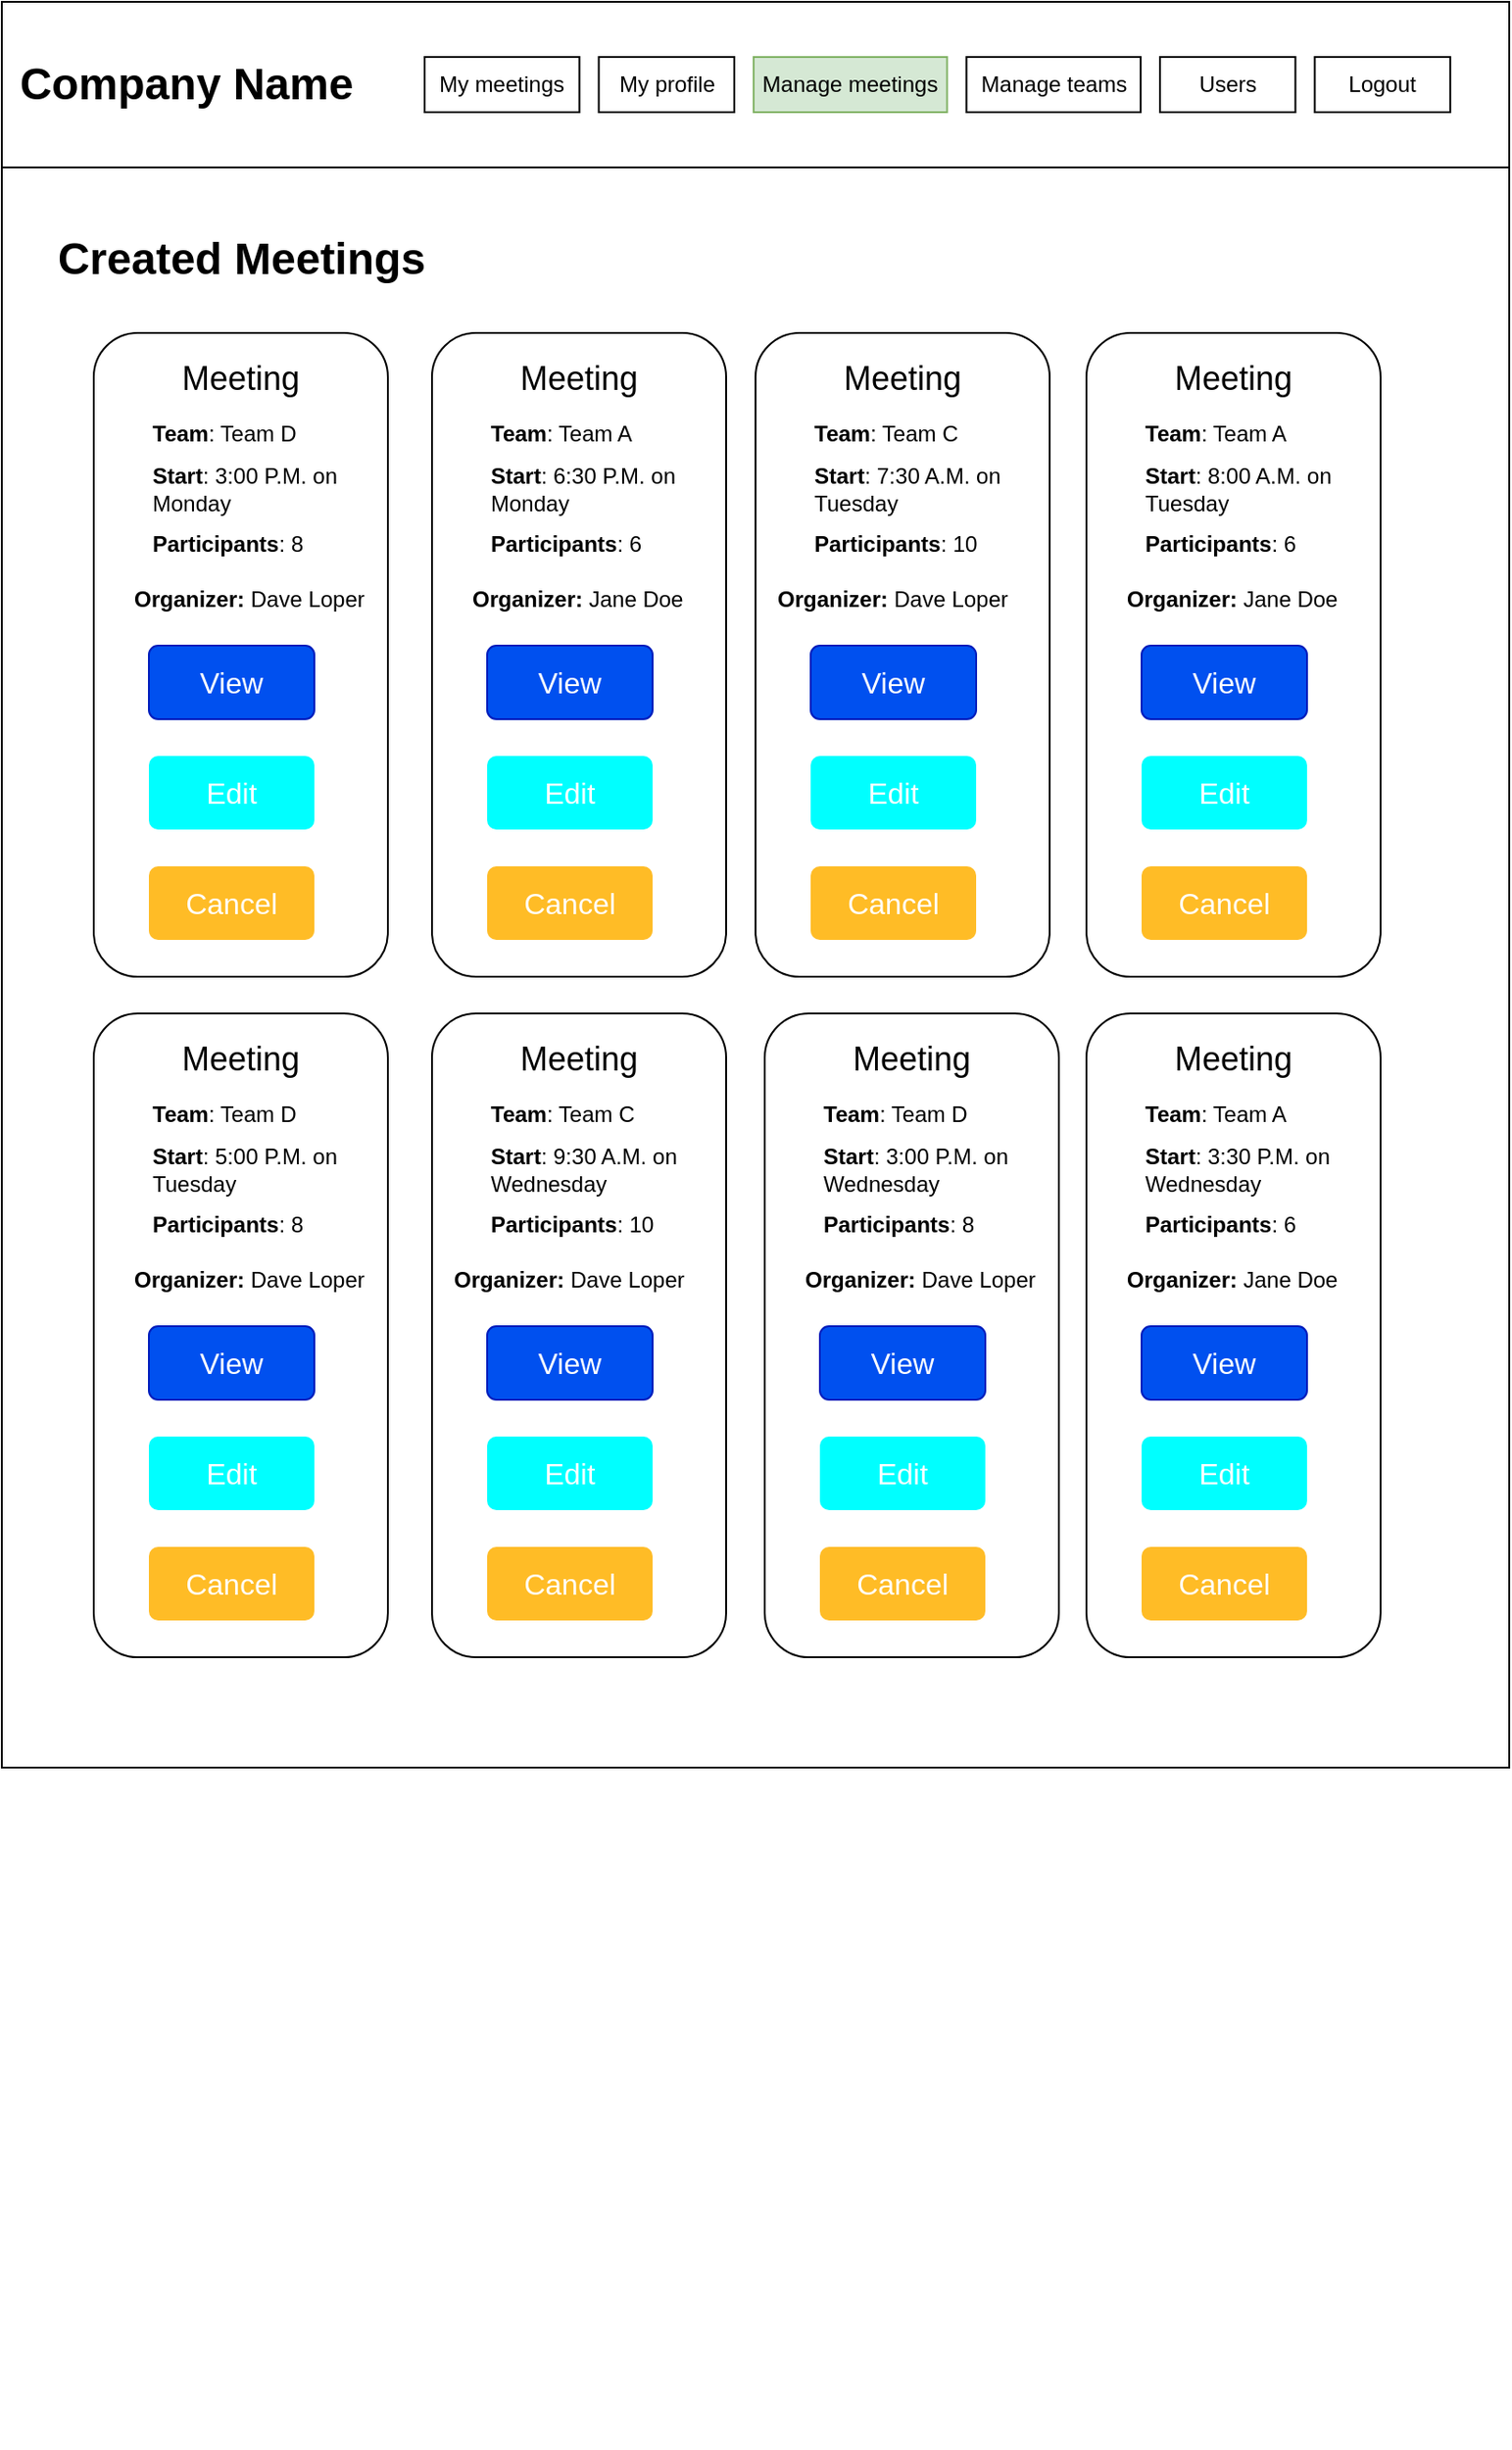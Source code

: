<mxfile version="21.0.6" type="device"><diagram name="1 oldal" id="u2YIhawWE1GG3AlTGODj"><mxGraphModel dx="993" dy="549" grid="1" gridSize="10" guides="1" tooltips="1" connect="1" arrows="1" fold="1" page="1" pageScale="1" pageWidth="827" pageHeight="1169" math="0" shadow="0"><root><mxCell id="0"/><mxCell id="1" parent="0"/><mxCell id="OlFqPyuMuAxY1qMW2pZk-1" value="" style="rounded=0;whiteSpace=wrap;html=1;" vertex="1" parent="1"><mxGeometry x="20" y="30" width="820" height="960" as="geometry"/></mxCell><mxCell id="OlFqPyuMuAxY1qMW2pZk-2" value="" style="group" vertex="1" connectable="0" parent="1"><mxGeometry x="20" y="30" width="820" height="90" as="geometry"/></mxCell><mxCell id="OlFqPyuMuAxY1qMW2pZk-3" value="" style="rounded=0;whiteSpace=wrap;html=1;" vertex="1" parent="OlFqPyuMuAxY1qMW2pZk-2"><mxGeometry width="820" height="90" as="geometry"/></mxCell><mxCell id="OlFqPyuMuAxY1qMW2pZk-4" value="Company Name" style="text;strokeColor=none;fillColor=none;html=1;fontSize=24;fontStyle=1;verticalAlign=middle;align=center;" vertex="1" parent="OlFqPyuMuAxY1qMW2pZk-2"><mxGeometry x="50" y="25" width="100" height="40" as="geometry"/></mxCell><mxCell id="OlFqPyuMuAxY1qMW2pZk-5" value="Logout" style="rounded=0;whiteSpace=wrap;html=1;" vertex="1" parent="OlFqPyuMuAxY1qMW2pZk-2"><mxGeometry x="714.211" y="30" width="73.684" height="30" as="geometry"/></mxCell><mxCell id="OlFqPyuMuAxY1qMW2pZk-6" value="Users" style="rounded=0;whiteSpace=wrap;html=1;" vertex="1" parent="OlFqPyuMuAxY1qMW2pZk-2"><mxGeometry x="630.0" y="30" width="73.684" height="30" as="geometry"/></mxCell><mxCell id="OlFqPyuMuAxY1qMW2pZk-7" value="Manage teams" style="rounded=0;whiteSpace=wrap;html=1;" vertex="1" parent="OlFqPyuMuAxY1qMW2pZk-2"><mxGeometry x="524.737" y="30" width="94.737" height="30" as="geometry"/></mxCell><mxCell id="OlFqPyuMuAxY1qMW2pZk-8" value="Manage meetings" style="rounded=0;whiteSpace=wrap;html=1;fillColor=#d5e8d4;strokeColor=#82b366;" vertex="1" parent="OlFqPyuMuAxY1qMW2pZk-2"><mxGeometry x="408.947" y="30" width="105.263" height="30" as="geometry"/></mxCell><mxCell id="OlFqPyuMuAxY1qMW2pZk-9" value="My profile" style="rounded=0;whiteSpace=wrap;html=1;" vertex="1" parent="OlFqPyuMuAxY1qMW2pZk-2"><mxGeometry x="324.737" y="30" width="73.684" height="30" as="geometry"/></mxCell><mxCell id="OlFqPyuMuAxY1qMW2pZk-10" value="My meetings" style="rounded=0;whiteSpace=wrap;html=1;" vertex="1" parent="OlFqPyuMuAxY1qMW2pZk-2"><mxGeometry x="230" y="30" width="84.211" height="30" as="geometry"/></mxCell><mxCell id="OlFqPyuMuAxY1qMW2pZk-11" value="Created Meetings" style="text;strokeColor=none;fillColor=none;html=1;fontSize=24;fontStyle=1;verticalAlign=middle;align=center;" vertex="1" parent="1"><mxGeometry x="40" y="150" width="220" height="40" as="geometry"/></mxCell><mxCell id="OlFqPyuMuAxY1qMW2pZk-12" value="" style="group;fillColor=none;" vertex="1" connectable="0" parent="1"><mxGeometry x="70" y="210" width="160" height="760" as="geometry"/></mxCell><mxCell id="OlFqPyuMuAxY1qMW2pZk-13" value="" style="rounded=1;whiteSpace=wrap;html=1;" vertex="1" parent="OlFqPyuMuAxY1qMW2pZk-12"><mxGeometry width="160" height="350" as="geometry"/></mxCell><mxCell id="OlFqPyuMuAxY1qMW2pZk-14" value="&lt;font style=&quot;font-size: 18px;&quot;&gt;Meeting&lt;/font&gt;" style="text;html=1;strokeColor=none;fillColor=none;align=center;verticalAlign=middle;whiteSpace=wrap;rounded=0;" vertex="1" parent="OlFqPyuMuAxY1qMW2pZk-12"><mxGeometry x="20" y="10" width="120" height="30" as="geometry"/></mxCell><mxCell id="OlFqPyuMuAxY1qMW2pZk-15" value="&lt;b&gt;Team&lt;/b&gt;: Team D" style="text;html=1;strokeColor=none;fillColor=none;align=left;verticalAlign=middle;whiteSpace=wrap;rounded=0;" vertex="1" parent="OlFqPyuMuAxY1qMW2pZk-12"><mxGeometry x="30" y="40" width="110" height="30" as="geometry"/></mxCell><mxCell id="OlFqPyuMuAxY1qMW2pZk-16" value="&lt;b&gt;Start&lt;/b&gt;: 3:00 P.M. on Monday" style="text;html=1;strokeColor=none;fillColor=none;align=left;verticalAlign=middle;whiteSpace=wrap;rounded=0;" vertex="1" parent="OlFqPyuMuAxY1qMW2pZk-12"><mxGeometry x="30" y="70" width="110" height="30" as="geometry"/></mxCell><mxCell id="OlFqPyuMuAxY1qMW2pZk-17" value="&lt;b&gt;Participants&lt;/b&gt;: 8" style="text;html=1;strokeColor=none;fillColor=none;align=left;verticalAlign=middle;whiteSpace=wrap;rounded=0;" vertex="1" parent="OlFqPyuMuAxY1qMW2pZk-12"><mxGeometry x="30" y="100" width="110" height="30" as="geometry"/></mxCell><mxCell id="OlFqPyuMuAxY1qMW2pZk-18" value="Edit" style="html=1;shadow=0;dashed=0;shape=mxgraph.bootstrap.rrect;rSize=5;strokeColor=none;strokeWidth=1;fillColor=#00FFFF;fontColor=#FFFFFF;whiteSpace=wrap;align=center;verticalAlign=middle;spacingLeft=0;fontStyle=0;fontSize=16;spacing=5;" vertex="1" parent="OlFqPyuMuAxY1qMW2pZk-12"><mxGeometry x="30" y="230" width="90" height="40" as="geometry"/></mxCell><mxCell id="OlFqPyuMuAxY1qMW2pZk-19" value="Cancel" style="html=1;shadow=0;dashed=0;shape=mxgraph.bootstrap.rrect;rSize=5;strokeColor=none;strokeWidth=1;fillColor=#FFBC26;fontColor=#FFFFFF;whiteSpace=wrap;align=center;verticalAlign=middle;spacingLeft=0;fontStyle=0;fontSize=16;spacing=5;" vertex="1" parent="OlFqPyuMuAxY1qMW2pZk-12"><mxGeometry x="30" y="290" width="90" height="40" as="geometry"/></mxCell><mxCell id="OlFqPyuMuAxY1qMW2pZk-20" value="View" style="html=1;shadow=0;dashed=0;shape=mxgraph.bootstrap.rrect;rSize=5;strokeColor=#001DBC;strokeWidth=1;fillColor=#0050ef;fontColor=#ffffff;whiteSpace=wrap;align=center;verticalAlign=middle;spacingLeft=0;fontStyle=0;fontSize=16;spacing=5;" vertex="1" parent="OlFqPyuMuAxY1qMW2pZk-12"><mxGeometry x="30" y="170" width="90" height="40" as="geometry"/></mxCell><mxCell id="OlFqPyuMuAxY1qMW2pZk-21" value="&lt;b&gt;Organizer: &lt;/b&gt;Dave Loper" style="text;html=1;strokeColor=none;fillColor=none;align=left;verticalAlign=middle;whiteSpace=wrap;rounded=0;" vertex="1" parent="OlFqPyuMuAxY1qMW2pZk-12"><mxGeometry x="20" y="130" width="130" height="30" as="geometry"/></mxCell><mxCell id="OlFqPyuMuAxY1qMW2pZk-55" value="" style="group" vertex="1" connectable="0" parent="OlFqPyuMuAxY1qMW2pZk-12"><mxGeometry y="370" width="160" height="390" as="geometry"/></mxCell><mxCell id="OlFqPyuMuAxY1qMW2pZk-56" value="" style="rounded=1;whiteSpace=wrap;html=1;" vertex="1" parent="OlFqPyuMuAxY1qMW2pZk-55"><mxGeometry width="160" height="350" as="geometry"/></mxCell><mxCell id="OlFqPyuMuAxY1qMW2pZk-57" value="&lt;font style=&quot;font-size: 18px;&quot;&gt;Meeting&lt;/font&gt;" style="text;html=1;strokeColor=none;fillColor=none;align=center;verticalAlign=middle;whiteSpace=wrap;rounded=0;" vertex="1" parent="OlFqPyuMuAxY1qMW2pZk-55"><mxGeometry x="20" y="10" width="120" height="30" as="geometry"/></mxCell><mxCell id="OlFqPyuMuAxY1qMW2pZk-58" value="&lt;b&gt;Team&lt;/b&gt;: Team D" style="text;html=1;strokeColor=none;fillColor=none;align=left;verticalAlign=middle;whiteSpace=wrap;rounded=0;" vertex="1" parent="OlFqPyuMuAxY1qMW2pZk-55"><mxGeometry x="30" y="40" width="110" height="30" as="geometry"/></mxCell><mxCell id="OlFqPyuMuAxY1qMW2pZk-59" value="&lt;b&gt;Start&lt;/b&gt;: 5:00 P.M. on Tuesday" style="text;html=1;strokeColor=none;fillColor=none;align=left;verticalAlign=middle;whiteSpace=wrap;rounded=0;" vertex="1" parent="OlFqPyuMuAxY1qMW2pZk-55"><mxGeometry x="30" y="70" width="110" height="30" as="geometry"/></mxCell><mxCell id="OlFqPyuMuAxY1qMW2pZk-60" value="&lt;b&gt;Participants&lt;/b&gt;: 8" style="text;html=1;strokeColor=none;fillColor=none;align=left;verticalAlign=middle;whiteSpace=wrap;rounded=0;" vertex="1" parent="OlFqPyuMuAxY1qMW2pZk-55"><mxGeometry x="30" y="100" width="110" height="30" as="geometry"/></mxCell><mxCell id="OlFqPyuMuAxY1qMW2pZk-61" value="Edit" style="html=1;shadow=0;dashed=0;shape=mxgraph.bootstrap.rrect;rSize=5;strokeColor=none;strokeWidth=1;fillColor=#00FFFF;fontColor=#FFFFFF;whiteSpace=wrap;align=center;verticalAlign=middle;spacingLeft=0;fontStyle=0;fontSize=16;spacing=5;" vertex="1" parent="OlFqPyuMuAxY1qMW2pZk-55"><mxGeometry x="30" y="230" width="90" height="40" as="geometry"/></mxCell><mxCell id="OlFqPyuMuAxY1qMW2pZk-62" value="Cancel" style="html=1;shadow=0;dashed=0;shape=mxgraph.bootstrap.rrect;rSize=5;strokeColor=none;strokeWidth=1;fillColor=#FFBC26;fontColor=#FFFFFF;whiteSpace=wrap;align=center;verticalAlign=middle;spacingLeft=0;fontStyle=0;fontSize=16;spacing=5;" vertex="1" parent="OlFqPyuMuAxY1qMW2pZk-55"><mxGeometry x="30" y="290" width="90" height="40" as="geometry"/></mxCell><mxCell id="OlFqPyuMuAxY1qMW2pZk-63" value="View" style="html=1;shadow=0;dashed=0;shape=mxgraph.bootstrap.rrect;rSize=5;strokeColor=#001DBC;strokeWidth=1;fillColor=#0050ef;fontColor=#ffffff;whiteSpace=wrap;align=center;verticalAlign=middle;spacingLeft=0;fontStyle=0;fontSize=16;spacing=5;" vertex="1" parent="OlFqPyuMuAxY1qMW2pZk-55"><mxGeometry x="30" y="170" width="90" height="40" as="geometry"/></mxCell><mxCell id="OlFqPyuMuAxY1qMW2pZk-64" value="&lt;b&gt;Organizer: &lt;/b&gt;Dave Loper" style="text;html=1;strokeColor=none;fillColor=none;align=left;verticalAlign=middle;whiteSpace=wrap;rounded=0;" vertex="1" parent="OlFqPyuMuAxY1qMW2pZk-55"><mxGeometry x="20" y="130" width="130" height="30" as="geometry"/></mxCell><mxCell id="OlFqPyuMuAxY1qMW2pZk-24" value="" style="group" vertex="1" connectable="0" parent="1"><mxGeometry x="254" y="210" width="160" height="760" as="geometry"/></mxCell><mxCell id="OlFqPyuMuAxY1qMW2pZk-25" value="" style="rounded=1;whiteSpace=wrap;html=1;" vertex="1" parent="OlFqPyuMuAxY1qMW2pZk-24"><mxGeometry width="160" height="350" as="geometry"/></mxCell><mxCell id="OlFqPyuMuAxY1qMW2pZk-26" value="&lt;font style=&quot;font-size: 18px;&quot;&gt;Meeting&lt;/font&gt;" style="text;html=1;strokeColor=none;fillColor=none;align=center;verticalAlign=middle;whiteSpace=wrap;rounded=0;" vertex="1" parent="OlFqPyuMuAxY1qMW2pZk-24"><mxGeometry x="20" y="10" width="120" height="30" as="geometry"/></mxCell><mxCell id="OlFqPyuMuAxY1qMW2pZk-27" value="&lt;b&gt;Team&lt;/b&gt;: Team A" style="text;html=1;strokeColor=none;fillColor=none;align=left;verticalAlign=middle;whiteSpace=wrap;rounded=0;" vertex="1" parent="OlFqPyuMuAxY1qMW2pZk-24"><mxGeometry x="30" y="40" width="110" height="30" as="geometry"/></mxCell><mxCell id="OlFqPyuMuAxY1qMW2pZk-28" value="&lt;b&gt;Start&lt;/b&gt;: 6:30 P.M. on Monday" style="text;html=1;strokeColor=none;fillColor=none;align=left;verticalAlign=middle;whiteSpace=wrap;rounded=0;" vertex="1" parent="OlFqPyuMuAxY1qMW2pZk-24"><mxGeometry x="30" y="70" width="110" height="30" as="geometry"/></mxCell><mxCell id="OlFqPyuMuAxY1qMW2pZk-29" value="&lt;b&gt;Participants&lt;/b&gt;: 6" style="text;html=1;strokeColor=none;fillColor=none;align=left;verticalAlign=middle;whiteSpace=wrap;rounded=0;" vertex="1" parent="OlFqPyuMuAxY1qMW2pZk-24"><mxGeometry x="30" y="100" width="110" height="30" as="geometry"/></mxCell><mxCell id="OlFqPyuMuAxY1qMW2pZk-30" value="Edit" style="html=1;shadow=0;dashed=0;shape=mxgraph.bootstrap.rrect;rSize=5;strokeColor=none;strokeWidth=1;fillColor=#00FFFF;fontColor=#FFFFFF;whiteSpace=wrap;align=center;verticalAlign=middle;spacingLeft=0;fontStyle=0;fontSize=16;spacing=5;" vertex="1" parent="OlFqPyuMuAxY1qMW2pZk-24"><mxGeometry x="30" y="230" width="90" height="40" as="geometry"/></mxCell><mxCell id="OlFqPyuMuAxY1qMW2pZk-31" value="Cancel" style="html=1;shadow=0;dashed=0;shape=mxgraph.bootstrap.rrect;rSize=5;strokeColor=none;strokeWidth=1;fillColor=#FFBC26;fontColor=#FFFFFF;whiteSpace=wrap;align=center;verticalAlign=middle;spacingLeft=0;fontStyle=0;fontSize=16;spacing=5;" vertex="1" parent="OlFqPyuMuAxY1qMW2pZk-24"><mxGeometry x="30" y="290" width="90" height="40" as="geometry"/></mxCell><mxCell id="OlFqPyuMuAxY1qMW2pZk-32" value="View" style="html=1;shadow=0;dashed=0;shape=mxgraph.bootstrap.rrect;rSize=5;strokeColor=#001DBC;strokeWidth=1;fillColor=#0050ef;fontColor=#ffffff;whiteSpace=wrap;align=center;verticalAlign=middle;spacingLeft=0;fontStyle=0;fontSize=16;spacing=5;" vertex="1" parent="OlFqPyuMuAxY1qMW2pZk-24"><mxGeometry x="30" y="170" width="90" height="40" as="geometry"/></mxCell><mxCell id="OlFqPyuMuAxY1qMW2pZk-33" value="&lt;b&gt;Organizer: &lt;/b&gt;Jane Doe" style="text;html=1;strokeColor=none;fillColor=none;align=left;verticalAlign=middle;whiteSpace=wrap;rounded=0;" vertex="1" parent="OlFqPyuMuAxY1qMW2pZk-24"><mxGeometry x="20" y="130" width="130" height="30" as="geometry"/></mxCell><mxCell id="OlFqPyuMuAxY1qMW2pZk-65" value="" style="group" vertex="1" connectable="0" parent="OlFqPyuMuAxY1qMW2pZk-24"><mxGeometry y="370" width="160" height="390" as="geometry"/></mxCell><mxCell id="OlFqPyuMuAxY1qMW2pZk-66" value="" style="rounded=1;whiteSpace=wrap;html=1;" vertex="1" parent="OlFqPyuMuAxY1qMW2pZk-65"><mxGeometry width="160" height="350" as="geometry"/></mxCell><mxCell id="OlFqPyuMuAxY1qMW2pZk-67" value="&lt;font style=&quot;font-size: 18px;&quot;&gt;Meeting&lt;/font&gt;" style="text;html=1;strokeColor=none;fillColor=none;align=center;verticalAlign=middle;whiteSpace=wrap;rounded=0;" vertex="1" parent="OlFqPyuMuAxY1qMW2pZk-65"><mxGeometry x="20" y="10" width="120" height="30" as="geometry"/></mxCell><mxCell id="OlFqPyuMuAxY1qMW2pZk-68" value="&lt;b&gt;Team&lt;/b&gt;: Team C" style="text;html=1;strokeColor=none;fillColor=none;align=left;verticalAlign=middle;whiteSpace=wrap;rounded=0;" vertex="1" parent="OlFqPyuMuAxY1qMW2pZk-65"><mxGeometry x="30" y="40" width="110" height="30" as="geometry"/></mxCell><mxCell id="OlFqPyuMuAxY1qMW2pZk-69" value="&lt;b&gt;Start&lt;/b&gt;: 9:30 A.M. on Wednesday" style="text;html=1;strokeColor=none;fillColor=none;align=left;verticalAlign=middle;whiteSpace=wrap;rounded=0;" vertex="1" parent="OlFqPyuMuAxY1qMW2pZk-65"><mxGeometry x="30" y="70" width="110" height="30" as="geometry"/></mxCell><mxCell id="OlFqPyuMuAxY1qMW2pZk-70" value="&lt;b&gt;Participants&lt;/b&gt;: 10" style="text;html=1;strokeColor=none;fillColor=none;align=left;verticalAlign=middle;whiteSpace=wrap;rounded=0;" vertex="1" parent="OlFqPyuMuAxY1qMW2pZk-65"><mxGeometry x="30" y="100" width="110" height="30" as="geometry"/></mxCell><mxCell id="OlFqPyuMuAxY1qMW2pZk-71" value="Edit" style="html=1;shadow=0;dashed=0;shape=mxgraph.bootstrap.rrect;rSize=5;strokeColor=none;strokeWidth=1;fillColor=#00FFFF;fontColor=#FFFFFF;whiteSpace=wrap;align=center;verticalAlign=middle;spacingLeft=0;fontStyle=0;fontSize=16;spacing=5;" vertex="1" parent="OlFqPyuMuAxY1qMW2pZk-65"><mxGeometry x="30" y="230" width="90" height="40" as="geometry"/></mxCell><mxCell id="OlFqPyuMuAxY1qMW2pZk-72" value="Cancel" style="html=1;shadow=0;dashed=0;shape=mxgraph.bootstrap.rrect;rSize=5;strokeColor=none;strokeWidth=1;fillColor=#FFBC26;fontColor=#FFFFFF;whiteSpace=wrap;align=center;verticalAlign=middle;spacingLeft=0;fontStyle=0;fontSize=16;spacing=5;" vertex="1" parent="OlFqPyuMuAxY1qMW2pZk-65"><mxGeometry x="30" y="290" width="90" height="40" as="geometry"/></mxCell><mxCell id="OlFqPyuMuAxY1qMW2pZk-73" value="View" style="html=1;shadow=0;dashed=0;shape=mxgraph.bootstrap.rrect;rSize=5;strokeColor=#001DBC;strokeWidth=1;fillColor=#0050ef;fontColor=#ffffff;whiteSpace=wrap;align=center;verticalAlign=middle;spacingLeft=0;fontStyle=0;fontSize=16;spacing=5;" vertex="1" parent="OlFqPyuMuAxY1qMW2pZk-65"><mxGeometry x="30" y="170" width="90" height="40" as="geometry"/></mxCell><mxCell id="OlFqPyuMuAxY1qMW2pZk-74" value="&lt;b&gt;Organizer: &lt;/b&gt;Dave Loper" style="text;html=1;strokeColor=none;fillColor=none;align=left;verticalAlign=middle;whiteSpace=wrap;rounded=0;" vertex="1" parent="OlFqPyuMuAxY1qMW2pZk-65"><mxGeometry x="10" y="130" width="140" height="30" as="geometry"/></mxCell><mxCell id="OlFqPyuMuAxY1qMW2pZk-35" value="" style="group" vertex="1" connectable="0" parent="1"><mxGeometry x="430" y="210" width="165" height="760" as="geometry"/></mxCell><mxCell id="OlFqPyuMuAxY1qMW2pZk-36" value="" style="rounded=1;whiteSpace=wrap;html=1;" vertex="1" parent="OlFqPyuMuAxY1qMW2pZk-35"><mxGeometry width="160" height="350" as="geometry"/></mxCell><mxCell id="OlFqPyuMuAxY1qMW2pZk-37" value="&lt;font style=&quot;font-size: 18px;&quot;&gt;Meeting&lt;/font&gt;" style="text;html=1;strokeColor=none;fillColor=none;align=center;verticalAlign=middle;whiteSpace=wrap;rounded=0;" vertex="1" parent="OlFqPyuMuAxY1qMW2pZk-35"><mxGeometry x="20" y="10" width="120" height="30" as="geometry"/></mxCell><mxCell id="OlFqPyuMuAxY1qMW2pZk-38" value="&lt;b&gt;Team&lt;/b&gt;: Team C" style="text;html=1;strokeColor=none;fillColor=none;align=left;verticalAlign=middle;whiteSpace=wrap;rounded=0;" vertex="1" parent="OlFqPyuMuAxY1qMW2pZk-35"><mxGeometry x="30" y="40" width="110" height="30" as="geometry"/></mxCell><mxCell id="OlFqPyuMuAxY1qMW2pZk-39" value="&lt;b&gt;Start&lt;/b&gt;: 7:30 A.M. on Tuesday" style="text;html=1;strokeColor=none;fillColor=none;align=left;verticalAlign=middle;whiteSpace=wrap;rounded=0;" vertex="1" parent="OlFqPyuMuAxY1qMW2pZk-35"><mxGeometry x="30" y="70" width="110" height="30" as="geometry"/></mxCell><mxCell id="OlFqPyuMuAxY1qMW2pZk-40" value="&lt;b&gt;Participants&lt;/b&gt;: 10" style="text;html=1;strokeColor=none;fillColor=none;align=left;verticalAlign=middle;whiteSpace=wrap;rounded=0;" vertex="1" parent="OlFqPyuMuAxY1qMW2pZk-35"><mxGeometry x="30" y="100" width="110" height="30" as="geometry"/></mxCell><mxCell id="OlFqPyuMuAxY1qMW2pZk-41" value="Edit" style="html=1;shadow=0;dashed=0;shape=mxgraph.bootstrap.rrect;rSize=5;strokeColor=none;strokeWidth=1;fillColor=#00FFFF;fontColor=#FFFFFF;whiteSpace=wrap;align=center;verticalAlign=middle;spacingLeft=0;fontStyle=0;fontSize=16;spacing=5;" vertex="1" parent="OlFqPyuMuAxY1qMW2pZk-35"><mxGeometry x="30" y="230" width="90" height="40" as="geometry"/></mxCell><mxCell id="OlFqPyuMuAxY1qMW2pZk-42" value="Cancel" style="html=1;shadow=0;dashed=0;shape=mxgraph.bootstrap.rrect;rSize=5;strokeColor=none;strokeWidth=1;fillColor=#FFBC26;fontColor=#FFFFFF;whiteSpace=wrap;align=center;verticalAlign=middle;spacingLeft=0;fontStyle=0;fontSize=16;spacing=5;" vertex="1" parent="OlFqPyuMuAxY1qMW2pZk-35"><mxGeometry x="30" y="290" width="90" height="40" as="geometry"/></mxCell><mxCell id="OlFqPyuMuAxY1qMW2pZk-43" value="View" style="html=1;shadow=0;dashed=0;shape=mxgraph.bootstrap.rrect;rSize=5;strokeColor=#001DBC;strokeWidth=1;fillColor=#0050ef;fontColor=#ffffff;whiteSpace=wrap;align=center;verticalAlign=middle;spacingLeft=0;fontStyle=0;fontSize=16;spacing=5;" vertex="1" parent="OlFqPyuMuAxY1qMW2pZk-35"><mxGeometry x="30" y="170" width="90" height="40" as="geometry"/></mxCell><mxCell id="OlFqPyuMuAxY1qMW2pZk-44" value="&lt;b&gt;Organizer: &lt;/b&gt;Dave Loper" style="text;html=1;strokeColor=none;fillColor=none;align=left;verticalAlign=middle;whiteSpace=wrap;rounded=0;" vertex="1" parent="OlFqPyuMuAxY1qMW2pZk-35"><mxGeometry x="10" y="130" width="140" height="30" as="geometry"/></mxCell><mxCell id="OlFqPyuMuAxY1qMW2pZk-75" value="" style="group" vertex="1" connectable="0" parent="OlFqPyuMuAxY1qMW2pZk-35"><mxGeometry x="5" y="370" width="160" height="390" as="geometry"/></mxCell><mxCell id="OlFqPyuMuAxY1qMW2pZk-76" value="" style="rounded=1;whiteSpace=wrap;html=1;" vertex="1" parent="OlFqPyuMuAxY1qMW2pZk-75"><mxGeometry width="160" height="350" as="geometry"/></mxCell><mxCell id="OlFqPyuMuAxY1qMW2pZk-77" value="&lt;font style=&quot;font-size: 18px;&quot;&gt;Meeting&lt;/font&gt;" style="text;html=1;strokeColor=none;fillColor=none;align=center;verticalAlign=middle;whiteSpace=wrap;rounded=0;" vertex="1" parent="OlFqPyuMuAxY1qMW2pZk-75"><mxGeometry x="20" y="10" width="120" height="30" as="geometry"/></mxCell><mxCell id="OlFqPyuMuAxY1qMW2pZk-78" value="&lt;b&gt;Team&lt;/b&gt;: Team D" style="text;html=1;strokeColor=none;fillColor=none;align=left;verticalAlign=middle;whiteSpace=wrap;rounded=0;" vertex="1" parent="OlFqPyuMuAxY1qMW2pZk-75"><mxGeometry x="30" y="40" width="110" height="30" as="geometry"/></mxCell><mxCell id="OlFqPyuMuAxY1qMW2pZk-79" value="&lt;b&gt;Start&lt;/b&gt;: 3:00 P.M. on Wednesday" style="text;html=1;strokeColor=none;fillColor=none;align=left;verticalAlign=middle;whiteSpace=wrap;rounded=0;" vertex="1" parent="OlFqPyuMuAxY1qMW2pZk-75"><mxGeometry x="30" y="70" width="110" height="30" as="geometry"/></mxCell><mxCell id="OlFqPyuMuAxY1qMW2pZk-80" value="&lt;b&gt;Participants&lt;/b&gt;: 8" style="text;html=1;strokeColor=none;fillColor=none;align=left;verticalAlign=middle;whiteSpace=wrap;rounded=0;" vertex="1" parent="OlFqPyuMuAxY1qMW2pZk-75"><mxGeometry x="30" y="100" width="110" height="30" as="geometry"/></mxCell><mxCell id="OlFqPyuMuAxY1qMW2pZk-81" value="Edit" style="html=1;shadow=0;dashed=0;shape=mxgraph.bootstrap.rrect;rSize=5;strokeColor=none;strokeWidth=1;fillColor=#00FFFF;fontColor=#FFFFFF;whiteSpace=wrap;align=center;verticalAlign=middle;spacingLeft=0;fontStyle=0;fontSize=16;spacing=5;" vertex="1" parent="OlFqPyuMuAxY1qMW2pZk-75"><mxGeometry x="30" y="230" width="90" height="40" as="geometry"/></mxCell><mxCell id="OlFqPyuMuAxY1qMW2pZk-82" value="Cancel" style="html=1;shadow=0;dashed=0;shape=mxgraph.bootstrap.rrect;rSize=5;strokeColor=none;strokeWidth=1;fillColor=#FFBC26;fontColor=#FFFFFF;whiteSpace=wrap;align=center;verticalAlign=middle;spacingLeft=0;fontStyle=0;fontSize=16;spacing=5;" vertex="1" parent="OlFqPyuMuAxY1qMW2pZk-75"><mxGeometry x="30" y="290" width="90" height="40" as="geometry"/></mxCell><mxCell id="OlFqPyuMuAxY1qMW2pZk-83" value="View" style="html=1;shadow=0;dashed=0;shape=mxgraph.bootstrap.rrect;rSize=5;strokeColor=#001DBC;strokeWidth=1;fillColor=#0050ef;fontColor=#ffffff;whiteSpace=wrap;align=center;verticalAlign=middle;spacingLeft=0;fontStyle=0;fontSize=16;spacing=5;" vertex="1" parent="OlFqPyuMuAxY1qMW2pZk-75"><mxGeometry x="30" y="170" width="90" height="40" as="geometry"/></mxCell><mxCell id="OlFqPyuMuAxY1qMW2pZk-84" value="&lt;b&gt;Organizer: &lt;/b&gt;Dave Loper" style="text;html=1;strokeColor=none;fillColor=none;align=left;verticalAlign=middle;whiteSpace=wrap;rounded=0;" vertex="1" parent="OlFqPyuMuAxY1qMW2pZk-75"><mxGeometry x="20" y="130" width="130" height="30" as="geometry"/></mxCell><mxCell id="OlFqPyuMuAxY1qMW2pZk-45" value="" style="group" vertex="1" connectable="0" parent="1"><mxGeometry x="610" y="210" width="160" height="1150" as="geometry"/></mxCell><mxCell id="OlFqPyuMuAxY1qMW2pZk-46" value="" style="rounded=1;whiteSpace=wrap;html=1;" vertex="1" parent="OlFqPyuMuAxY1qMW2pZk-45"><mxGeometry width="160" height="350" as="geometry"/></mxCell><mxCell id="OlFqPyuMuAxY1qMW2pZk-47" value="&lt;font style=&quot;font-size: 18px;&quot;&gt;Meeting&lt;/font&gt;" style="text;html=1;strokeColor=none;fillColor=none;align=center;verticalAlign=middle;whiteSpace=wrap;rounded=0;" vertex="1" parent="OlFqPyuMuAxY1qMW2pZk-45"><mxGeometry x="20" y="10" width="120" height="30" as="geometry"/></mxCell><mxCell id="OlFqPyuMuAxY1qMW2pZk-48" value="&lt;b&gt;Team&lt;/b&gt;: Team A" style="text;html=1;strokeColor=none;fillColor=none;align=left;verticalAlign=middle;whiteSpace=wrap;rounded=0;" vertex="1" parent="OlFqPyuMuAxY1qMW2pZk-45"><mxGeometry x="30" y="40" width="110" height="30" as="geometry"/></mxCell><mxCell id="OlFqPyuMuAxY1qMW2pZk-49" value="&lt;b&gt;Start&lt;/b&gt;: 8:00 A.M. on Tuesday" style="text;html=1;strokeColor=none;fillColor=none;align=left;verticalAlign=middle;whiteSpace=wrap;rounded=0;" vertex="1" parent="OlFqPyuMuAxY1qMW2pZk-45"><mxGeometry x="30" y="70" width="110" height="30" as="geometry"/></mxCell><mxCell id="OlFqPyuMuAxY1qMW2pZk-50" value="&lt;b&gt;Participants&lt;/b&gt;: 6" style="text;html=1;strokeColor=none;fillColor=none;align=left;verticalAlign=middle;whiteSpace=wrap;rounded=0;" vertex="1" parent="OlFqPyuMuAxY1qMW2pZk-45"><mxGeometry x="30" y="100" width="110" height="30" as="geometry"/></mxCell><mxCell id="OlFqPyuMuAxY1qMW2pZk-51" value="Edit" style="html=1;shadow=0;dashed=0;shape=mxgraph.bootstrap.rrect;rSize=5;strokeColor=none;strokeWidth=1;fillColor=#00FFFF;fontColor=#FFFFFF;whiteSpace=wrap;align=center;verticalAlign=middle;spacingLeft=0;fontStyle=0;fontSize=16;spacing=5;" vertex="1" parent="OlFqPyuMuAxY1qMW2pZk-45"><mxGeometry x="30" y="230" width="90" height="40" as="geometry"/></mxCell><mxCell id="OlFqPyuMuAxY1qMW2pZk-52" value="Cancel" style="html=1;shadow=0;dashed=0;shape=mxgraph.bootstrap.rrect;rSize=5;strokeColor=none;strokeWidth=1;fillColor=#FFBC26;fontColor=#FFFFFF;whiteSpace=wrap;align=center;verticalAlign=middle;spacingLeft=0;fontStyle=0;fontSize=16;spacing=5;" vertex="1" parent="OlFqPyuMuAxY1qMW2pZk-45"><mxGeometry x="30" y="290" width="90" height="40" as="geometry"/></mxCell><mxCell id="OlFqPyuMuAxY1qMW2pZk-53" value="View" style="html=1;shadow=0;dashed=0;shape=mxgraph.bootstrap.rrect;rSize=5;strokeColor=#001DBC;strokeWidth=1;fillColor=#0050ef;fontColor=#ffffff;whiteSpace=wrap;align=center;verticalAlign=middle;spacingLeft=0;fontStyle=0;fontSize=16;spacing=5;" vertex="1" parent="OlFqPyuMuAxY1qMW2pZk-45"><mxGeometry x="30" y="170" width="90" height="40" as="geometry"/></mxCell><mxCell id="OlFqPyuMuAxY1qMW2pZk-54" value="&lt;b&gt;Organizer: &lt;/b&gt;Jane Doe" style="text;html=1;strokeColor=none;fillColor=none;align=left;verticalAlign=middle;whiteSpace=wrap;rounded=0;" vertex="1" parent="OlFqPyuMuAxY1qMW2pZk-45"><mxGeometry x="20" y="130" width="130" height="30" as="geometry"/></mxCell><mxCell id="OlFqPyuMuAxY1qMW2pZk-107" value="" style="group" vertex="1" connectable="0" parent="OlFqPyuMuAxY1qMW2pZk-45"><mxGeometry y="370" width="160" height="760" as="geometry"/></mxCell><mxCell id="OlFqPyuMuAxY1qMW2pZk-108" value="" style="rounded=1;whiteSpace=wrap;html=1;" vertex="1" parent="OlFqPyuMuAxY1qMW2pZk-107"><mxGeometry width="160" height="350" as="geometry"/></mxCell><mxCell id="OlFqPyuMuAxY1qMW2pZk-109" value="&lt;font style=&quot;font-size: 18px;&quot;&gt;Meeting&lt;/font&gt;" style="text;html=1;strokeColor=none;fillColor=none;align=center;verticalAlign=middle;whiteSpace=wrap;rounded=0;" vertex="1" parent="OlFqPyuMuAxY1qMW2pZk-107"><mxGeometry x="20" y="10" width="120" height="30" as="geometry"/></mxCell><mxCell id="OlFqPyuMuAxY1qMW2pZk-110" value="&lt;b&gt;Team&lt;/b&gt;: Team A" style="text;html=1;strokeColor=none;fillColor=none;align=left;verticalAlign=middle;whiteSpace=wrap;rounded=0;" vertex="1" parent="OlFqPyuMuAxY1qMW2pZk-107"><mxGeometry x="30" y="40" width="110" height="30" as="geometry"/></mxCell><mxCell id="OlFqPyuMuAxY1qMW2pZk-111" value="&lt;b&gt;Start&lt;/b&gt;: 3:30 P.M. on Wednesday" style="text;html=1;strokeColor=none;fillColor=none;align=left;verticalAlign=middle;whiteSpace=wrap;rounded=0;" vertex="1" parent="OlFqPyuMuAxY1qMW2pZk-107"><mxGeometry x="30" y="70" width="110" height="30" as="geometry"/></mxCell><mxCell id="OlFqPyuMuAxY1qMW2pZk-112" value="&lt;b&gt;Participants&lt;/b&gt;: 6" style="text;html=1;strokeColor=none;fillColor=none;align=left;verticalAlign=middle;whiteSpace=wrap;rounded=0;" vertex="1" parent="OlFqPyuMuAxY1qMW2pZk-107"><mxGeometry x="30" y="100" width="110" height="30" as="geometry"/></mxCell><mxCell id="OlFqPyuMuAxY1qMW2pZk-113" value="Edit" style="html=1;shadow=0;dashed=0;shape=mxgraph.bootstrap.rrect;rSize=5;strokeColor=none;strokeWidth=1;fillColor=#00FFFF;fontColor=#FFFFFF;whiteSpace=wrap;align=center;verticalAlign=middle;spacingLeft=0;fontStyle=0;fontSize=16;spacing=5;" vertex="1" parent="OlFqPyuMuAxY1qMW2pZk-107"><mxGeometry x="30" y="230" width="90" height="40" as="geometry"/></mxCell><mxCell id="OlFqPyuMuAxY1qMW2pZk-114" value="Cancel" style="html=1;shadow=0;dashed=0;shape=mxgraph.bootstrap.rrect;rSize=5;strokeColor=none;strokeWidth=1;fillColor=#FFBC26;fontColor=#FFFFFF;whiteSpace=wrap;align=center;verticalAlign=middle;spacingLeft=0;fontStyle=0;fontSize=16;spacing=5;" vertex="1" parent="OlFqPyuMuAxY1qMW2pZk-107"><mxGeometry x="30" y="290" width="90" height="40" as="geometry"/></mxCell><mxCell id="OlFqPyuMuAxY1qMW2pZk-115" value="View" style="html=1;shadow=0;dashed=0;shape=mxgraph.bootstrap.rrect;rSize=5;strokeColor=#001DBC;strokeWidth=1;fillColor=#0050ef;fontColor=#ffffff;whiteSpace=wrap;align=center;verticalAlign=middle;spacingLeft=0;fontStyle=0;fontSize=16;spacing=5;" vertex="1" parent="OlFqPyuMuAxY1qMW2pZk-107"><mxGeometry x="30" y="170" width="90" height="40" as="geometry"/></mxCell><mxCell id="OlFqPyuMuAxY1qMW2pZk-116" value="&lt;b&gt;Organizer: &lt;/b&gt;Jane Doe" style="text;html=1;strokeColor=none;fillColor=none;align=left;verticalAlign=middle;whiteSpace=wrap;rounded=0;" vertex="1" parent="OlFqPyuMuAxY1qMW2pZk-107"><mxGeometry x="20" y="130" width="130" height="30" as="geometry"/></mxCell></root></mxGraphModel></diagram></mxfile>